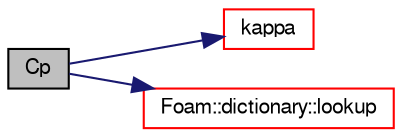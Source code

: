 digraph "Cp"
{
  bgcolor="transparent";
  edge [fontname="FreeSans",fontsize="10",labelfontname="FreeSans",labelfontsize="10"];
  node [fontname="FreeSans",fontsize="10",shape=record];
  rankdir="LR";
  Node938 [label="Cp",height=0.2,width=0.4,color="black", fillcolor="grey75", style="filled", fontcolor="black"];
  Node938 -> Node939 [color="midnightblue",fontsize="10",style="solid",fontname="FreeSans"];
  Node939 [label="kappa",height=0.2,width=0.4,color="red",URL="$a29054.html#a2b919c61cb95af34db6fa7946be5ad2d",tooltip="Return thermal conductivity [W/m/K]. "];
  Node938 -> Node947 [color="midnightblue",fontsize="10",style="solid",fontname="FreeSans"];
  Node947 [label="Foam::dictionary::lookup",height=0.2,width=0.4,color="red",URL="$a26014.html#a6a0727fa523e48977e27348663def509",tooltip="Find and return an entry data stream. "];
}
